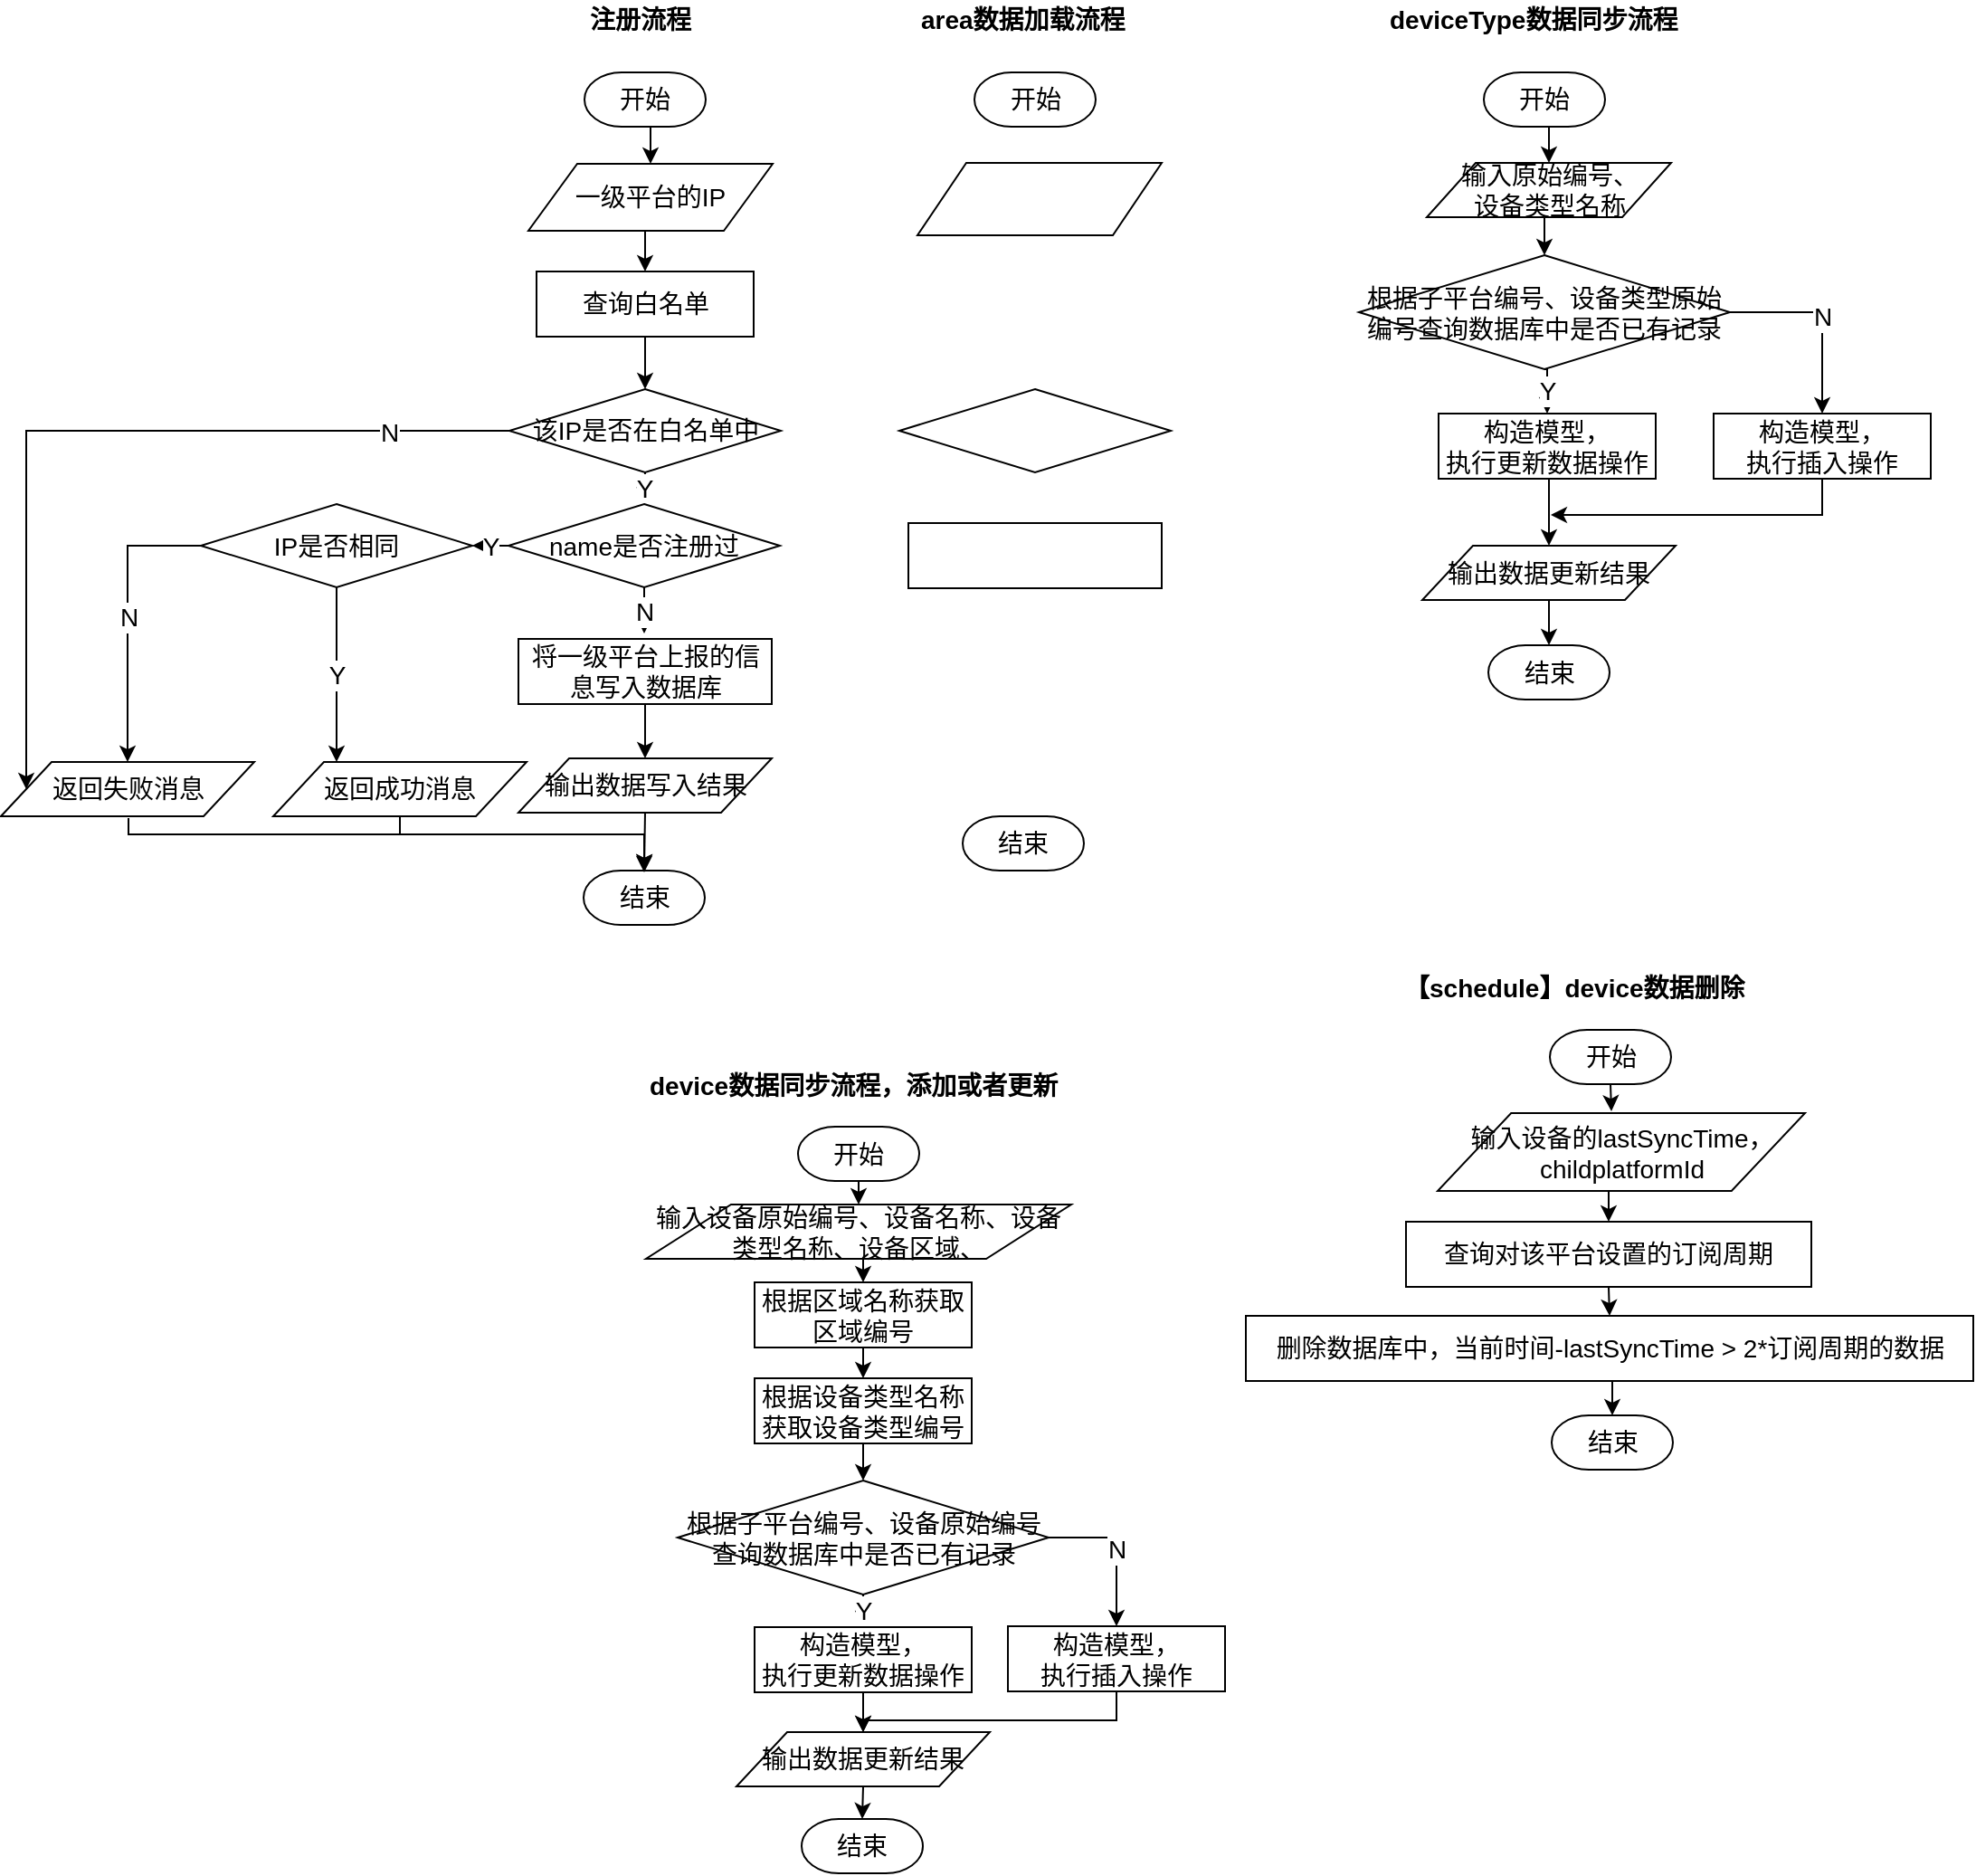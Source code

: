 <mxfile version="10.6.3" type="github"><diagram id="6a731a19-8d31-9384-78a2-239565b7b9f0" name="Page-1"><mxGraphModel dx="2176" dy="628" grid="1" gridSize="10" guides="1" tooltips="1" connect="1" arrows="1" fold="1" page="1" pageScale="1" pageWidth="1169" pageHeight="827" background="#ffffff" math="0" shadow="0"><root><mxCell id="0"/><mxCell id="1" parent="0"/><mxCell id="b0ZdyHu9Rvz4w-3HchTp-64" value="" style="shape=parallelogram;perimeter=parallelogramPerimeter;whiteSpace=wrap;html=1;rounded=1;comic=0;arcSize=0;fontSize=14;" parent="1" vertex="1"><mxGeometry x="336" y="230" width="135" height="40" as="geometry"/></mxCell><mxCell id="b0ZdyHu9Rvz4w-3HchTp-66" value="" style="strokeWidth=1;html=1;shape=mxgraph.flowchart.decision;whiteSpace=wrap;rounded=1;comic=0;fontSize=14;spacing=2;" parent="1" vertex="1"><mxGeometry x="326" y="355" width="150" height="46" as="geometry"/></mxCell><mxCell id="b0ZdyHu9Rvz4w-3HchTp-72" value="开始" style="strokeWidth=1;html=1;shape=mxgraph.flowchart.terminator;whiteSpace=wrap;rounded=1;comic=0;fontSize=14;" parent="1" vertex="1"><mxGeometry x="367.5" y="180" width="67" height="30" as="geometry"/></mxCell><mxCell id="b0ZdyHu9Rvz4w-3HchTp-79" value="结束" style="strokeWidth=1;html=1;shape=mxgraph.flowchart.terminator;whiteSpace=wrap;rounded=1;comic=0;fontSize=14;" parent="1" vertex="1"><mxGeometry x="361" y="591" width="67" height="30" as="geometry"/></mxCell><mxCell id="y7P9SScSzxXJDbZDGNzq-1" value="&lt;font style=&quot;font-size: 14px&quot;&gt;area数据加载流程&lt;br style=&quot;font-size: 14px&quot;&gt;&lt;br style=&quot;font-size: 14px&quot;&gt;&lt;/font&gt;" style="text;html=1;resizable=0;points=[];autosize=1;align=left;verticalAlign=top;spacingTop=-4;fontSize=14;fontStyle=1" parent="1" vertex="1"><mxGeometry x="336" y="140" width="130" height="40" as="geometry"/></mxCell><mxCell id="y7P9SScSzxXJDbZDGNzq-5" value="&lt;span style=&quot;font-size: 14px&quot;&gt;&lt;br style=&quot;font-size: 14px&quot;&gt;&lt;/span&gt;" style="rounded=0;whiteSpace=wrap;html=1;fontSize=14;" parent="1" vertex="1"><mxGeometry x="331" y="429" width="140" height="36" as="geometry"/></mxCell><mxCell id="y7P9SScSzxXJDbZDGNzq-43" style="edgeStyle=orthogonalEdgeStyle;rounded=0;orthogonalLoop=1;jettySize=auto;html=1;exitX=0.5;exitY=1;exitDx=0;exitDy=0;entryX=0.5;entryY=0;entryDx=0;entryDy=0;entryPerimeter=0;fontSize=14;" parent="1" source="y7P9SScSzxXJDbZDGNzq-23" target="y7P9SScSzxXJDbZDGNzq-26" edge="1"><mxGeometry relative="1" as="geometry"/></mxCell><mxCell id="y7P9SScSzxXJDbZDGNzq-23" value="&lt;span style=&quot;font-size: 14px;&quot;&gt;输入原始编号、&lt;br style=&quot;font-size: 14px;&quot;&gt;设备类型名称&lt;/span&gt;" style="shape=parallelogram;perimeter=parallelogramPerimeter;whiteSpace=wrap;html=1;rounded=1;comic=0;arcSize=0;fontSize=14;" parent="1" vertex="1"><mxGeometry x="617.5" y="230" width="135" height="30" as="geometry"/></mxCell><mxCell id="y7P9SScSzxXJDbZDGNzq-48" value="Y" style="edgeStyle=orthogonalEdgeStyle;rounded=0;orthogonalLoop=1;jettySize=auto;html=1;exitX=0.5;exitY=1;exitDx=0;exitDy=0;exitPerimeter=0;entryX=0.5;entryY=0;entryDx=0;entryDy=0;fontSize=14;" parent="1" source="y7P9SScSzxXJDbZDGNzq-26" target="y7P9SScSzxXJDbZDGNzq-34" edge="1"><mxGeometry relative="1" as="geometry"/></mxCell><mxCell id="y7P9SScSzxXJDbZDGNzq-52" value="N" style="edgeStyle=orthogonalEdgeStyle;rounded=0;orthogonalLoop=1;jettySize=auto;html=1;exitX=1;exitY=0.5;exitDx=0;exitDy=0;exitPerimeter=0;fontSize=14;" parent="1" source="y7P9SScSzxXJDbZDGNzq-26" target="y7P9SScSzxXJDbZDGNzq-39" edge="1"><mxGeometry relative="1" as="geometry"/></mxCell><mxCell id="y7P9SScSzxXJDbZDGNzq-26" value="根据子平台编号、设备类型原始编号查询数据库中是否已有记录" style="strokeWidth=1;html=1;shape=mxgraph.flowchart.decision;whiteSpace=wrap;rounded=1;comic=0;fontSize=14;spacing=2;" parent="1" vertex="1"><mxGeometry x="580" y="281" width="205" height="63" as="geometry"/></mxCell><mxCell id="y7P9SScSzxXJDbZDGNzq-27" style="edgeStyle=orthogonalEdgeStyle;rounded=0;orthogonalLoop=1;jettySize=auto;html=1;exitX=0.5;exitY=1;exitDx=0;exitDy=0;exitPerimeter=0;entryX=0.5;entryY=0;entryDx=0;entryDy=0;fontSize=14;" parent="1" source="y7P9SScSzxXJDbZDGNzq-28" target="y7P9SScSzxXJDbZDGNzq-23" edge="1"><mxGeometry relative="1" as="geometry"/></mxCell><mxCell id="y7P9SScSzxXJDbZDGNzq-28" value="开始" style="strokeWidth=1;html=1;shape=mxgraph.flowchart.terminator;whiteSpace=wrap;rounded=1;comic=0;fontSize=14;" parent="1" vertex="1"><mxGeometry x="649" y="180" width="67" height="30" as="geometry"/></mxCell><mxCell id="y7P9SScSzxXJDbZDGNzq-29" value="结束" style="strokeWidth=1;html=1;shape=mxgraph.flowchart.terminator;whiteSpace=wrap;rounded=1;comic=0;fontSize=14;" parent="1" vertex="1"><mxGeometry x="651.5" y="496.5" width="67" height="30" as="geometry"/></mxCell><mxCell id="y7P9SScSzxXJDbZDGNzq-30" value="&lt;font style=&quot;font-size: 14px;&quot;&gt;deviceType数据同步流程&lt;/font&gt;" style="text;html=1;resizable=0;points=[];autosize=1;align=left;verticalAlign=top;spacingTop=-4;fontSize=14;fontStyle=1" parent="1" vertex="1"><mxGeometry x="595" y="140" width="190" height="20" as="geometry"/></mxCell><mxCell id="y7P9SScSzxXJDbZDGNzq-49" style="edgeStyle=orthogonalEdgeStyle;rounded=0;orthogonalLoop=1;jettySize=auto;html=1;exitX=0.5;exitY=1;exitDx=0;exitDy=0;entryX=0.5;entryY=0;entryDx=0;entryDy=0;fontSize=14;" parent="1" source="y7P9SScSzxXJDbZDGNzq-34" target="y7P9SScSzxXJDbZDGNzq-38" edge="1"><mxGeometry relative="1" as="geometry"/></mxCell><mxCell id="y7P9SScSzxXJDbZDGNzq-34" value="&lt;span style=&quot;font-size: 14px&quot;&gt;构造模型，&lt;br style=&quot;font-size: 14px;&quot;&gt;执行更新数据操作&lt;br style=&quot;font-size: 14px;&quot;&gt;&lt;/span&gt;" style="rounded=0;whiteSpace=wrap;html=1;fontSize=14;" parent="1" vertex="1"><mxGeometry x="624" y="368.5" width="120" height="36" as="geometry"/></mxCell><mxCell id="y7P9SScSzxXJDbZDGNzq-50" style="edgeStyle=orthogonalEdgeStyle;rounded=0;orthogonalLoop=1;jettySize=auto;html=1;exitX=0.5;exitY=1;exitDx=0;exitDy=0;entryX=0.5;entryY=0;entryDx=0;entryDy=0;entryPerimeter=0;fontSize=14;" parent="1" source="y7P9SScSzxXJDbZDGNzq-38" target="y7P9SScSzxXJDbZDGNzq-29" edge="1"><mxGeometry relative="1" as="geometry"/></mxCell><mxCell id="y7P9SScSzxXJDbZDGNzq-38" value="输出数据更新结果" style="shape=parallelogram;perimeter=parallelogramPerimeter;whiteSpace=wrap;html=1;rounded=1;comic=0;arcSize=0;fontSize=14;" parent="1" vertex="1"><mxGeometry x="615" y="441.5" width="140" height="30" as="geometry"/></mxCell><mxCell id="y7P9SScSzxXJDbZDGNzq-53" style="edgeStyle=orthogonalEdgeStyle;rounded=0;orthogonalLoop=1;jettySize=auto;html=1;exitX=0.5;exitY=1;exitDx=0;exitDy=0;fontSize=14;" parent="1" edge="1"><mxGeometry relative="1" as="geometry"><mxPoint x="686" y="424.5" as="targetPoint"/><mxPoint x="836" y="402.5" as="sourcePoint"/><Array as="points"><mxPoint x="836" y="424.5"/></Array></mxGeometry></mxCell><mxCell id="y7P9SScSzxXJDbZDGNzq-39" value="&lt;span style=&quot;font-size: 14px&quot;&gt;构造模型，&lt;br style=&quot;font-size: 14px;&quot;&gt;执行插入操作&lt;br style=&quot;font-size: 14px;&quot;&gt;&lt;/span&gt;" style="rounded=0;whiteSpace=wrap;html=1;fontSize=14;" parent="1" vertex="1"><mxGeometry x="776" y="368.5" width="120" height="36" as="geometry"/></mxCell><mxCell id="n9s2jihmsVF0NRUN-z7o-6" style="edgeStyle=orthogonalEdgeStyle;rounded=0;orthogonalLoop=1;jettySize=auto;html=1;exitX=0.5;exitY=1;exitDx=0;exitDy=0;entryX=0.5;entryY=0;entryDx=0;entryDy=0;fontSize=14;" parent="1" source="y7P9SScSzxXJDbZDGNzq-55" target="n9s2jihmsVF0NRUN-z7o-3" edge="1"><mxGeometry relative="1" as="geometry"/></mxCell><mxCell id="y7P9SScSzxXJDbZDGNzq-55" value="&lt;span style=&quot;font-size: 14px&quot;&gt;输入设备原始编号、设备名称、设备类型名称、设备区域、&lt;/span&gt;" style="shape=parallelogram;perimeter=parallelogramPerimeter;whiteSpace=wrap;html=1;rounded=1;comic=0;arcSize=0;fontSize=14;" parent="1" vertex="1"><mxGeometry x="186" y="805.5" width="235" height="30" as="geometry"/></mxCell><mxCell id="n9s2jihmsVF0NRUN-z7o-12" value="Y" style="edgeStyle=orthogonalEdgeStyle;rounded=0;orthogonalLoop=1;jettySize=auto;html=1;exitX=0.5;exitY=1;exitDx=0;exitDy=0;exitPerimeter=0;entryX=0.5;entryY=0;entryDx=0;entryDy=0;fontSize=14;" parent="1" source="y7P9SScSzxXJDbZDGNzq-58" target="y7P9SScSzxXJDbZDGNzq-64" edge="1"><mxGeometry relative="1" as="geometry"/></mxCell><mxCell id="n9s2jihmsVF0NRUN-z7o-15" value="N" style="edgeStyle=orthogonalEdgeStyle;rounded=0;orthogonalLoop=1;jettySize=auto;html=1;exitX=1;exitY=0.5;exitDx=0;exitDy=0;exitPerimeter=0;entryX=0.5;entryY=0;entryDx=0;entryDy=0;fontSize=14;" parent="1" source="y7P9SScSzxXJDbZDGNzq-58" target="y7P9SScSzxXJDbZDGNzq-68" edge="1"><mxGeometry relative="1" as="geometry"/></mxCell><mxCell id="y7P9SScSzxXJDbZDGNzq-58" value="根据子平台编号、设备原始编号查询数据库中是否已有记录" style="strokeWidth=1;html=1;shape=mxgraph.flowchart.decision;whiteSpace=wrap;rounded=1;comic=0;fontSize=14;spacing=2;" parent="1" vertex="1"><mxGeometry x="203.5" y="958" width="205" height="63" as="geometry"/></mxCell><mxCell id="n9s2jihmsVF0NRUN-z7o-7" style="edgeStyle=orthogonalEdgeStyle;rounded=0;orthogonalLoop=1;jettySize=auto;html=1;exitX=0.5;exitY=1;exitDx=0;exitDy=0;exitPerimeter=0;entryX=0.5;entryY=0;entryDx=0;entryDy=0;fontSize=14;" parent="1" source="y7P9SScSzxXJDbZDGNzq-60" target="y7P9SScSzxXJDbZDGNzq-55" edge="1"><mxGeometry relative="1" as="geometry"/></mxCell><mxCell id="y7P9SScSzxXJDbZDGNzq-60" value="开始" style="strokeWidth=1;html=1;shape=mxgraph.flowchart.terminator;whiteSpace=wrap;rounded=1;comic=0;fontSize=14;" parent="1" vertex="1"><mxGeometry x="270" y="762.5" width="67" height="30" as="geometry"/></mxCell><mxCell id="y7P9SScSzxXJDbZDGNzq-61" value="结束" style="strokeWidth=1;html=1;shape=mxgraph.flowchart.terminator;whiteSpace=wrap;rounded=1;comic=0;fontSize=14;" parent="1" vertex="1"><mxGeometry x="272" y="1145" width="67" height="30" as="geometry"/></mxCell><mxCell id="y7P9SScSzxXJDbZDGNzq-62" value="&lt;font style=&quot;font-size: 14px&quot;&gt;device数据同步流程，添加或者更新&amp;nbsp;&lt;/font&gt;" style="text;html=1;resizable=0;points=[];autosize=1;align=left;verticalAlign=top;spacingTop=-4;fontSize=14;fontStyle=1" parent="1" vertex="1"><mxGeometry x="185.5" y="729" width="240" height="20" as="geometry"/></mxCell><mxCell id="n9s2jihmsVF0NRUN-z7o-13" style="edgeStyle=orthogonalEdgeStyle;rounded=0;orthogonalLoop=1;jettySize=auto;html=1;exitX=0.5;exitY=1;exitDx=0;exitDy=0;entryX=0.5;entryY=0;entryDx=0;entryDy=0;fontSize=14;" parent="1" source="y7P9SScSzxXJDbZDGNzq-64" target="y7P9SScSzxXJDbZDGNzq-66" edge="1"><mxGeometry relative="1" as="geometry"/></mxCell><mxCell id="y7P9SScSzxXJDbZDGNzq-64" value="&lt;span style=&quot;font-size: 14px&quot;&gt;构造模型，&lt;br style=&quot;font-size: 14px;&quot;&gt;执行更新数据操作&lt;br style=&quot;font-size: 14px;&quot;&gt;&lt;/span&gt;" style="rounded=0;whiteSpace=wrap;html=1;fontSize=14;" parent="1" vertex="1"><mxGeometry x="246" y="1039" width="120" height="36" as="geometry"/></mxCell><mxCell id="n9s2jihmsVF0NRUN-z7o-14" style="edgeStyle=orthogonalEdgeStyle;rounded=0;orthogonalLoop=1;jettySize=auto;html=1;exitX=0.5;exitY=1;exitDx=0;exitDy=0;entryX=0.5;entryY=0;entryDx=0;entryDy=0;entryPerimeter=0;fontSize=14;" parent="1" source="y7P9SScSzxXJDbZDGNzq-66" target="y7P9SScSzxXJDbZDGNzq-61" edge="1"><mxGeometry relative="1" as="geometry"/></mxCell><mxCell id="y7P9SScSzxXJDbZDGNzq-66" value="输出数据更新结果" style="shape=parallelogram;perimeter=parallelogramPerimeter;whiteSpace=wrap;html=1;rounded=1;comic=0;arcSize=0;fontSize=14;" parent="1" vertex="1"><mxGeometry x="236" y="1097" width="140" height="30" as="geometry"/></mxCell><mxCell id="n9s2jihmsVF0NRUN-z7o-16" style="edgeStyle=orthogonalEdgeStyle;rounded=0;orthogonalLoop=1;jettySize=auto;html=1;exitX=0.5;exitY=1;exitDx=0;exitDy=0;entryX=0.5;entryY=0;entryDx=0;entryDy=0;fontSize=14;" parent="1" source="y7P9SScSzxXJDbZDGNzq-68" target="y7P9SScSzxXJDbZDGNzq-66" edge="1"><mxGeometry relative="1" as="geometry"><Array as="points"><mxPoint x="446.5" y="1090.5"/><mxPoint x="306.5" y="1090.5"/></Array></mxGeometry></mxCell><mxCell id="y7P9SScSzxXJDbZDGNzq-68" value="&lt;span style=&quot;font-size: 14px&quot;&gt;构造模型，&lt;br style=&quot;font-size: 14px;&quot;&gt;执行插入操作&lt;br style=&quot;font-size: 14px;&quot;&gt;&lt;/span&gt;" style="rounded=0;whiteSpace=wrap;html=1;fontSize=14;" parent="1" vertex="1"><mxGeometry x="386" y="1038.5" width="120" height="36" as="geometry"/></mxCell><mxCell id="n9s2jihmsVF0NRUN-z7o-4" style="edgeStyle=orthogonalEdgeStyle;rounded=0;orthogonalLoop=1;jettySize=auto;html=1;exitX=0.5;exitY=1;exitDx=0;exitDy=0;entryX=0.5;entryY=0;entryDx=0;entryDy=0;entryPerimeter=0;fontSize=14;" parent="1" source="n9s2jihmsVF0NRUN-z7o-1" target="y7P9SScSzxXJDbZDGNzq-58" edge="1"><mxGeometry relative="1" as="geometry"/></mxCell><mxCell id="n9s2jihmsVF0NRUN-z7o-1" value="&lt;span style=&quot;font-size: 14px;&quot;&gt;根据设备类型名称获取设备类型编号&lt;br style=&quot;font-size: 14px;&quot;&gt;&lt;/span&gt;" style="rounded=0;whiteSpace=wrap;html=1;fontSize=14;" parent="1" vertex="1"><mxGeometry x="246" y="901.5" width="120" height="36" as="geometry"/></mxCell><mxCell id="n9s2jihmsVF0NRUN-z7o-5" style="edgeStyle=orthogonalEdgeStyle;rounded=0;orthogonalLoop=1;jettySize=auto;html=1;exitX=0.5;exitY=1;exitDx=0;exitDy=0;entryX=0.5;entryY=0;entryDx=0;entryDy=0;fontSize=14;" parent="1" source="n9s2jihmsVF0NRUN-z7o-3" target="n9s2jihmsVF0NRUN-z7o-1" edge="1"><mxGeometry relative="1" as="geometry"/></mxCell><mxCell id="n9s2jihmsVF0NRUN-z7o-3" value="&lt;span style=&quot;font-size: 14px;&quot;&gt;根据区域名称获取区域编号&lt;br style=&quot;font-size: 14px;&quot;&gt;&lt;/span&gt;" style="rounded=0;whiteSpace=wrap;html=1;fontSize=14;" parent="1" vertex="1"><mxGeometry x="246" y="848.5" width="120" height="36" as="geometry"/></mxCell><mxCell id="n9s2jihmsVF0NRUN-z7o-17" value="&lt;font style=&quot;font-size: 14px&quot;&gt;【schedule】device数据删除&lt;/font&gt;" style="text;html=1;resizable=0;points=[];autosize=1;align=left;verticalAlign=top;spacingTop=-4;fontSize=14;fontStyle=1" parent="1" vertex="1"><mxGeometry x="602.5" y="675" width="200" height="20" as="geometry"/></mxCell><mxCell id="n9s2jihmsVF0NRUN-z7o-20" value="结束" style="strokeWidth=1;html=1;shape=mxgraph.flowchart.terminator;whiteSpace=wrap;rounded=1;comic=0;fontSize=14;" parent="1" vertex="1"><mxGeometry x="686.5" y="922" width="67" height="30" as="geometry"/></mxCell><mxCell id="n9s2jihmsVF0NRUN-z7o-31" style="edgeStyle=orthogonalEdgeStyle;rounded=0;orthogonalLoop=1;jettySize=auto;html=1;exitX=0.5;exitY=1;exitDx=0;exitDy=0;exitPerimeter=0;entryX=0.473;entryY=-0.023;entryDx=0;entryDy=0;entryPerimeter=0;fontSize=14;" parent="1" source="n9s2jihmsVF0NRUN-z7o-21" target="n9s2jihmsVF0NRUN-z7o-23" edge="1"><mxGeometry relative="1" as="geometry"/></mxCell><mxCell id="n9s2jihmsVF0NRUN-z7o-21" value="开始" style="strokeWidth=1;html=1;shape=mxgraph.flowchart.terminator;whiteSpace=wrap;rounded=1;comic=0;fontSize=14;" parent="1" vertex="1"><mxGeometry x="685.5" y="709" width="67" height="30" as="geometry"/></mxCell><mxCell id="n9s2jihmsVF0NRUN-z7o-35" style="edgeStyle=orthogonalEdgeStyle;rounded=0;orthogonalLoop=1;jettySize=auto;html=1;exitX=0.5;exitY=1;exitDx=0;exitDy=0;entryX=0.5;entryY=0;entryDx=0;entryDy=0;fontSize=14;" parent="1" source="n9s2jihmsVF0NRUN-z7o-23" target="n9s2jihmsVF0NRUN-z7o-26" edge="1"><mxGeometry relative="1" as="geometry"/></mxCell><mxCell id="n9s2jihmsVF0NRUN-z7o-23" value="输入设备的lastSyncTime，childplatformId" style="shape=parallelogram;perimeter=parallelogramPerimeter;whiteSpace=wrap;html=1;rounded=1;comic=0;arcSize=0;fontSize=14;" parent="1" vertex="1"><mxGeometry x="623.5" y="755" width="203" height="43" as="geometry"/></mxCell><mxCell id="n9s2jihmsVF0NRUN-z7o-37" style="edgeStyle=orthogonalEdgeStyle;rounded=0;orthogonalLoop=1;jettySize=auto;html=1;exitX=0.5;exitY=1;exitDx=0;exitDy=0;entryX=0.5;entryY=0;entryDx=0;entryDy=0;fontSize=14;" parent="1" source="n9s2jihmsVF0NRUN-z7o-26" target="n9s2jihmsVF0NRUN-z7o-29" edge="1"><mxGeometry relative="1" as="geometry"/></mxCell><mxCell id="n9s2jihmsVF0NRUN-z7o-26" value="&lt;span style=&quot;font-size: 14px&quot;&gt;查询对该平台设置的订阅周期&lt;br style=&quot;font-size: 14px&quot;&gt;&lt;/span&gt;" style="rounded=0;whiteSpace=wrap;html=1;fontSize=14;" parent="1" vertex="1"><mxGeometry x="606" y="815" width="224" height="36" as="geometry"/></mxCell><mxCell id="n9s2jihmsVF0NRUN-z7o-38" style="edgeStyle=orthogonalEdgeStyle;rounded=0;orthogonalLoop=1;jettySize=auto;html=1;exitX=0.5;exitY=1;exitDx=0;exitDy=0;entryX=0.5;entryY=0;entryDx=0;entryDy=0;entryPerimeter=0;fontSize=14;" parent="1" source="n9s2jihmsVF0NRUN-z7o-29" target="n9s2jihmsVF0NRUN-z7o-20" edge="1"><mxGeometry relative="1" as="geometry"/></mxCell><mxCell id="n9s2jihmsVF0NRUN-z7o-29" value="&lt;span style=&quot;font-size: 14px&quot;&gt;删除数据库中，当前时间-lastSyncTime &amp;gt; 2*订阅周期的数据&lt;br style=&quot;font-size: 14px&quot;&gt;&lt;/span&gt;" style="rounded=0;whiteSpace=wrap;html=1;fontSize=14;" parent="1" vertex="1"><mxGeometry x="517.5" y="867" width="402" height="36" as="geometry"/></mxCell><mxCell id="n9s2jihmsVF0NRUN-z7o-40" style="edgeStyle=orthogonalEdgeStyle;rounded=0;orthogonalLoop=1;jettySize=auto;html=1;exitX=0.5;exitY=1;exitDx=0;exitDy=0;entryX=0.5;entryY=0;entryDx=0;entryDy=0;fontSize=14;" parent="1" source="n9s2jihmsVF0NRUN-z7o-41" target="n9s2jihmsVF0NRUN-z7o-50" edge="1"><mxGeometry relative="1" as="geometry"/></mxCell><mxCell id="n9s2jihmsVF0NRUN-z7o-41" value="一级平台的IP" style="shape=parallelogram;perimeter=parallelogramPerimeter;whiteSpace=wrap;html=1;rounded=1;comic=0;arcSize=0;fontSize=14;" parent="1" vertex="1"><mxGeometry x="121" y="230.5" width="135" height="37" as="geometry"/></mxCell><mxCell id="4tG451QKJJBOUsysTcJj-4" value="Y" style="edgeStyle=orthogonalEdgeStyle;rounded=0;orthogonalLoop=1;jettySize=auto;html=1;exitX=0.5;exitY=1;exitDx=0;exitDy=0;exitPerimeter=0;entryX=0.5;entryY=0;entryDx=0;entryDy=0;entryPerimeter=0;fontSize=14;" parent="1" source="n9s2jihmsVF0NRUN-z7o-44" target="4tG451QKJJBOUsysTcJj-1" edge="1"><mxGeometry relative="1" as="geometry"/></mxCell><mxCell id="4tG451QKJJBOUsysTcJj-17" style="edgeStyle=orthogonalEdgeStyle;rounded=0;orthogonalLoop=1;jettySize=auto;html=1;exitX=0;exitY=0.5;exitDx=0;exitDy=0;exitPerimeter=0;entryX=0;entryY=0.5;entryDx=0;entryDy=0;fontSize=14;" parent="1" source="n9s2jihmsVF0NRUN-z7o-44" target="4tG451QKJJBOUsysTcJj-3" edge="1"><mxGeometry relative="1" as="geometry"/></mxCell><mxCell id="4tG451QKJJBOUsysTcJj-23" value="N" style="text;html=1;resizable=0;points=[];align=center;verticalAlign=middle;labelBackgroundColor=#ffffff;fontSize=14;" parent="4tG451QKJJBOUsysTcJj-17" vertex="1" connectable="0"><mxGeometry x="-0.712" y="1" relative="1" as="geometry"><mxPoint as="offset"/></mxGeometry></mxCell><mxCell id="n9s2jihmsVF0NRUN-z7o-44" value="该IP是否在白名单中" style="strokeWidth=1;html=1;shape=mxgraph.flowchart.decision;whiteSpace=wrap;rounded=1;comic=0;fontSize=14;spacing=2;" parent="1" vertex="1"><mxGeometry x="110.5" y="355" width="150" height="46" as="geometry"/></mxCell><mxCell id="n9s2jihmsVF0NRUN-z7o-45" style="edgeStyle=orthogonalEdgeStyle;rounded=0;orthogonalLoop=1;jettySize=auto;html=1;exitX=0.5;exitY=1;exitDx=0;exitDy=0;exitPerimeter=0;entryX=0.5;entryY=0;entryDx=0;entryDy=0;fontSize=14;" parent="1" source="n9s2jihmsVF0NRUN-z7o-46" target="n9s2jihmsVF0NRUN-z7o-41" edge="1"><mxGeometry relative="1" as="geometry"/></mxCell><mxCell id="n9s2jihmsVF0NRUN-z7o-46" value="开始" style="strokeWidth=1;html=1;shape=mxgraph.flowchart.terminator;whiteSpace=wrap;rounded=1;comic=0;fontSize=14;" parent="1" vertex="1"><mxGeometry x="152" y="180" width="67" height="30" as="geometry"/></mxCell><mxCell id="n9s2jihmsVF0NRUN-z7o-47" value="结束" style="strokeWidth=1;html=1;shape=mxgraph.flowchart.terminator;whiteSpace=wrap;rounded=1;comic=0;fontSize=14;" parent="1" vertex="1"><mxGeometry x="151.5" y="621" width="67" height="30" as="geometry"/></mxCell><mxCell id="n9s2jihmsVF0NRUN-z7o-48" value="&lt;font style=&quot;font-size: 14px&quot;&gt;注册流程&lt;br style=&quot;font-size: 14px&quot;&gt;&lt;/font&gt;" style="text;html=1;resizable=0;points=[];autosize=1;align=left;verticalAlign=top;spacingTop=-4;fontSize=14;fontStyle=1" parent="1" vertex="1"><mxGeometry x="153" y="140" width="70" height="20" as="geometry"/></mxCell><mxCell id="n9s2jihmsVF0NRUN-z7o-49" style="edgeStyle=orthogonalEdgeStyle;rounded=0;orthogonalLoop=1;jettySize=auto;html=1;exitX=0.5;exitY=1;exitDx=0;exitDy=0;entryX=0.5;entryY=0;entryDx=0;entryDy=0;entryPerimeter=0;fontSize=14;" parent="1" source="n9s2jihmsVF0NRUN-z7o-50" target="n9s2jihmsVF0NRUN-z7o-44" edge="1"><mxGeometry relative="1" as="geometry"/></mxCell><mxCell id="n9s2jihmsVF0NRUN-z7o-50" value="&lt;font style=&quot;font-size: 14px&quot;&gt;查询白名单&lt;br style=&quot;font-size: 14px&quot;&gt;&lt;/font&gt;" style="rounded=0;whiteSpace=wrap;html=1;fontSize=14;" parent="1" vertex="1"><mxGeometry x="125.5" y="290" width="120" height="36" as="geometry"/></mxCell><mxCell id="4tG451QKJJBOUsysTcJj-14" style="edgeStyle=orthogonalEdgeStyle;rounded=0;orthogonalLoop=1;jettySize=auto;html=1;exitX=0.5;exitY=1;exitDx=0;exitDy=0;entryX=0.5;entryY=0;entryDx=0;entryDy=0;fontSize=14;" parent="1" source="n9s2jihmsVF0NRUN-z7o-54" target="n9s2jihmsVF0NRUN-z7o-56" edge="1"><mxGeometry relative="1" as="geometry"/></mxCell><mxCell id="n9s2jihmsVF0NRUN-z7o-54" value="&lt;span style=&quot;font-size: 14px&quot;&gt;将一级平台上报的信息写入数据库&lt;br style=&quot;font-size: 14px&quot;&gt;&lt;/span&gt;" style="rounded=0;whiteSpace=wrap;html=1;fontSize=14;" parent="1" vertex="1"><mxGeometry x="115.5" y="493" width="140" height="36" as="geometry"/></mxCell><mxCell id="4tG451QKJJBOUsysTcJj-16" style="edgeStyle=orthogonalEdgeStyle;rounded=0;orthogonalLoop=1;jettySize=auto;html=1;exitX=0.5;exitY=1;exitDx=0;exitDy=0;entryX=0.5;entryY=0;entryDx=0;entryDy=0;entryPerimeter=0;fontSize=14;" parent="1" source="n9s2jihmsVF0NRUN-z7o-56" target="n9s2jihmsVF0NRUN-z7o-47" edge="1"><mxGeometry relative="1" as="geometry"/></mxCell><mxCell id="n9s2jihmsVF0NRUN-z7o-56" value="输出数据写入结果" style="shape=parallelogram;perimeter=parallelogramPerimeter;whiteSpace=wrap;html=1;rounded=1;comic=0;arcSize=0;fontSize=14;" parent="1" vertex="1"><mxGeometry x="115.5" y="559" width="140" height="30" as="geometry"/></mxCell><mxCell id="4tG451QKJJBOUsysTcJj-6" value="Y" style="edgeStyle=orthogonalEdgeStyle;rounded=0;orthogonalLoop=1;jettySize=auto;html=1;exitX=0;exitY=0.5;exitDx=0;exitDy=0;exitPerimeter=0;entryX=1;entryY=0.5;entryDx=0;entryDy=0;entryPerimeter=0;fontSize=14;" parent="1" source="4tG451QKJJBOUsysTcJj-1" target="4tG451QKJJBOUsysTcJj-2" edge="1"><mxGeometry relative="1" as="geometry"/></mxCell><mxCell id="4tG451QKJJBOUsysTcJj-8" value="N" style="edgeStyle=orthogonalEdgeStyle;rounded=0;orthogonalLoop=1;jettySize=auto;html=1;exitX=0.5;exitY=1;exitDx=0;exitDy=0;exitPerimeter=0;fontSize=14;" parent="1" source="4tG451QKJJBOUsysTcJj-1" edge="1"><mxGeometry relative="1" as="geometry"><mxPoint x="185" y="490" as="targetPoint"/></mxGeometry></mxCell><mxCell id="4tG451QKJJBOUsysTcJj-1" value="name是否注册过" style="strokeWidth=1;html=1;shape=mxgraph.flowchart.decision;whiteSpace=wrap;rounded=1;comic=0;fontSize=14;spacing=2;" parent="1" vertex="1"><mxGeometry x="110" y="418.5" width="150" height="46" as="geometry"/></mxCell><mxCell id="4tG451QKJJBOUsysTcJj-18" value="N" style="edgeStyle=orthogonalEdgeStyle;rounded=0;orthogonalLoop=1;jettySize=auto;html=1;exitX=0;exitY=0.5;exitDx=0;exitDy=0;exitPerimeter=0;entryX=0.5;entryY=0;entryDx=0;entryDy=0;fontSize=14;" parent="1" source="4tG451QKJJBOUsysTcJj-2" target="4tG451QKJJBOUsysTcJj-3" edge="1"><mxGeometry relative="1" as="geometry"/></mxCell><mxCell id="4tG451QKJJBOUsysTcJj-20" value="Y" style="edgeStyle=orthogonalEdgeStyle;rounded=0;orthogonalLoop=1;jettySize=auto;html=1;exitX=0.5;exitY=1;exitDx=0;exitDy=0;exitPerimeter=0;entryX=0.25;entryY=0;entryDx=0;entryDy=0;fontSize=14;" parent="1" source="4tG451QKJJBOUsysTcJj-2" target="4tG451QKJJBOUsysTcJj-13" edge="1"><mxGeometry relative="1" as="geometry"/></mxCell><mxCell id="4tG451QKJJBOUsysTcJj-2" value="IP是否相同" style="strokeWidth=1;html=1;shape=mxgraph.flowchart.decision;whiteSpace=wrap;rounded=1;comic=0;fontSize=14;spacing=2;" parent="1" vertex="1"><mxGeometry x="-60" y="418.5" width="150" height="46" as="geometry"/></mxCell><mxCell id="4tG451QKJJBOUsysTcJj-22" style="edgeStyle=orthogonalEdgeStyle;rounded=0;orthogonalLoop=1;jettySize=auto;html=1;exitX=0.5;exitY=1;exitDx=0;exitDy=0;entryX=0.5;entryY=0;entryDx=0;entryDy=0;entryPerimeter=0;fontSize=14;" parent="1" edge="1"><mxGeometry relative="1" as="geometry"><mxPoint x="-100" y="592" as="sourcePoint"/><mxPoint x="185" y="622" as="targetPoint"/><Array as="points"><mxPoint x="-100" y="601"/><mxPoint x="185" y="601"/></Array></mxGeometry></mxCell><mxCell id="4tG451QKJJBOUsysTcJj-3" value="返回失败消息" style="shape=parallelogram;perimeter=parallelogramPerimeter;whiteSpace=wrap;html=1;rounded=1;comic=0;arcSize=0;fontSize=14;" parent="1" vertex="1"><mxGeometry x="-170.5" y="561" width="140" height="30" as="geometry"/></mxCell><mxCell id="4tG451QKJJBOUsysTcJj-21" style="edgeStyle=orthogonalEdgeStyle;rounded=0;orthogonalLoop=1;jettySize=auto;html=1;exitX=0.5;exitY=1;exitDx=0;exitDy=0;entryX=0.5;entryY=0;entryDx=0;entryDy=0;entryPerimeter=0;fontSize=14;" parent="1" source="4tG451QKJJBOUsysTcJj-13" target="n9s2jihmsVF0NRUN-z7o-47" edge="1"><mxGeometry relative="1" as="geometry"><Array as="points"><mxPoint x="50" y="601"/><mxPoint x="185" y="601"/></Array></mxGeometry></mxCell><mxCell id="4tG451QKJJBOUsysTcJj-13" value="返回成功消息" style="shape=parallelogram;perimeter=parallelogramPerimeter;whiteSpace=wrap;html=1;rounded=1;comic=0;arcSize=0;fontSize=14;" parent="1" vertex="1"><mxGeometry x="-20" y="561" width="140" height="30" as="geometry"/></mxCell></root></mxGraphModel></diagram></mxfile>